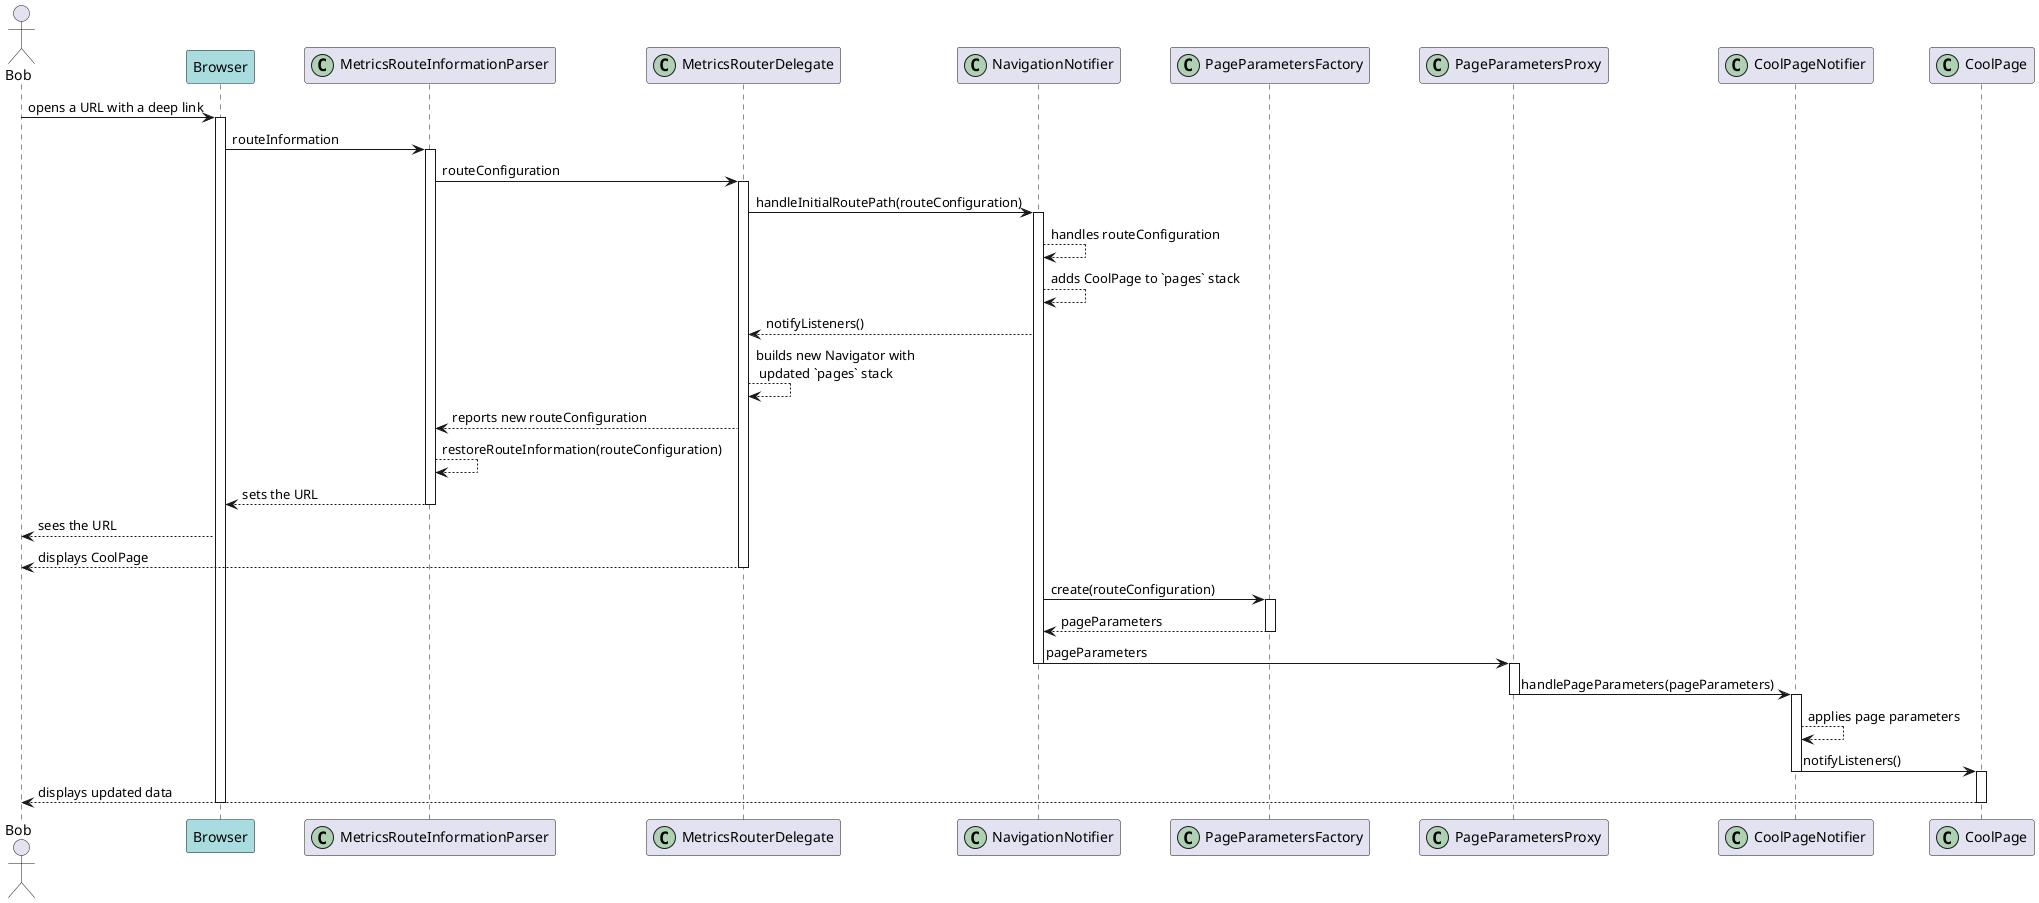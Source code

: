 @startuml applying_deep_links_sequence_diagram
skinparam ParticipantPadding 20
skinparam BoxPadding 10

actor Bob

participant Browser #A9DCDF
participant MetricsRouteInformationParser << (C,#ADD1B2) >>
participant MetricsRouterDelegate << (C,#ADD1B2) >>
participant NavigationNotifier << (C,#ADD1B2) >>
participant PageParametersFactory << (C,#ADD1B2) >>
participant PageParametersProxy << (C,#ADD1B2) >>
participant CoolPageNotifier << (C,#ADD1B2) >>
participant CoolPage << (C,#ADD1B2) >>

Bob -> Browser : opens a URL with a deep link
activate Browser

Browser -> MetricsRouteInformationParser : routeInformation
activate MetricsRouteInformationParser

MetricsRouteInformationParser -> MetricsRouterDelegate : routeConfiguration
activate MetricsRouterDelegate

MetricsRouterDelegate -> NavigationNotifier : handleInitialRoutePath(routeConfiguration)
activate NavigationNotifier

NavigationNotifier --> NavigationNotifier : handles routeConfiguration
NavigationNotifier --> NavigationNotifier : adds CoolPage to `pages` stack
NavigationNotifier --> MetricsRouterDelegate : notifyListeners()

MetricsRouterDelegate --> MetricsRouterDelegate : builds new Navigator with \n updated `pages` stack
MetricsRouterDelegate --> MetricsRouteInformationParser : reports new routeConfiguration

MetricsRouteInformationParser --> MetricsRouteInformationParser : restoreRouteInformation(routeConfiguration)
MetricsRouteInformationParser --> Browser : sets the URL
deactivate MetricsRouteInformationParser

Browser --> Bob : sees the URL

MetricsRouterDelegate --> Bob : displays CoolPage
deactivate MetricsRouterDelegate

NavigationNotifier -> PageParametersFactory : create(routeConfiguration)
activate PageParametersFactory

PageParametersFactory --> NavigationNotifier : pageParameters
deactivate PageParametersFactory

NavigationNotifier -> PageParametersProxy : pageParameters
deactivate NavigationNotifier
activate PageParametersProxy

PageParametersProxy -> CoolPageNotifier : handlePageParameters(pageParameters)
deactivate PageParametersProxy
activate CoolPageNotifier

CoolPageNotifier --> CoolPageNotifier : applies page parameters

CoolPageNotifier -> CoolPage : notifyListeners()
deactivate CoolPageNotifier
activate CoolPage

CoolPage --> Bob : displays updated data
deactivate CoolPage
deactivate Browser

@enduml
